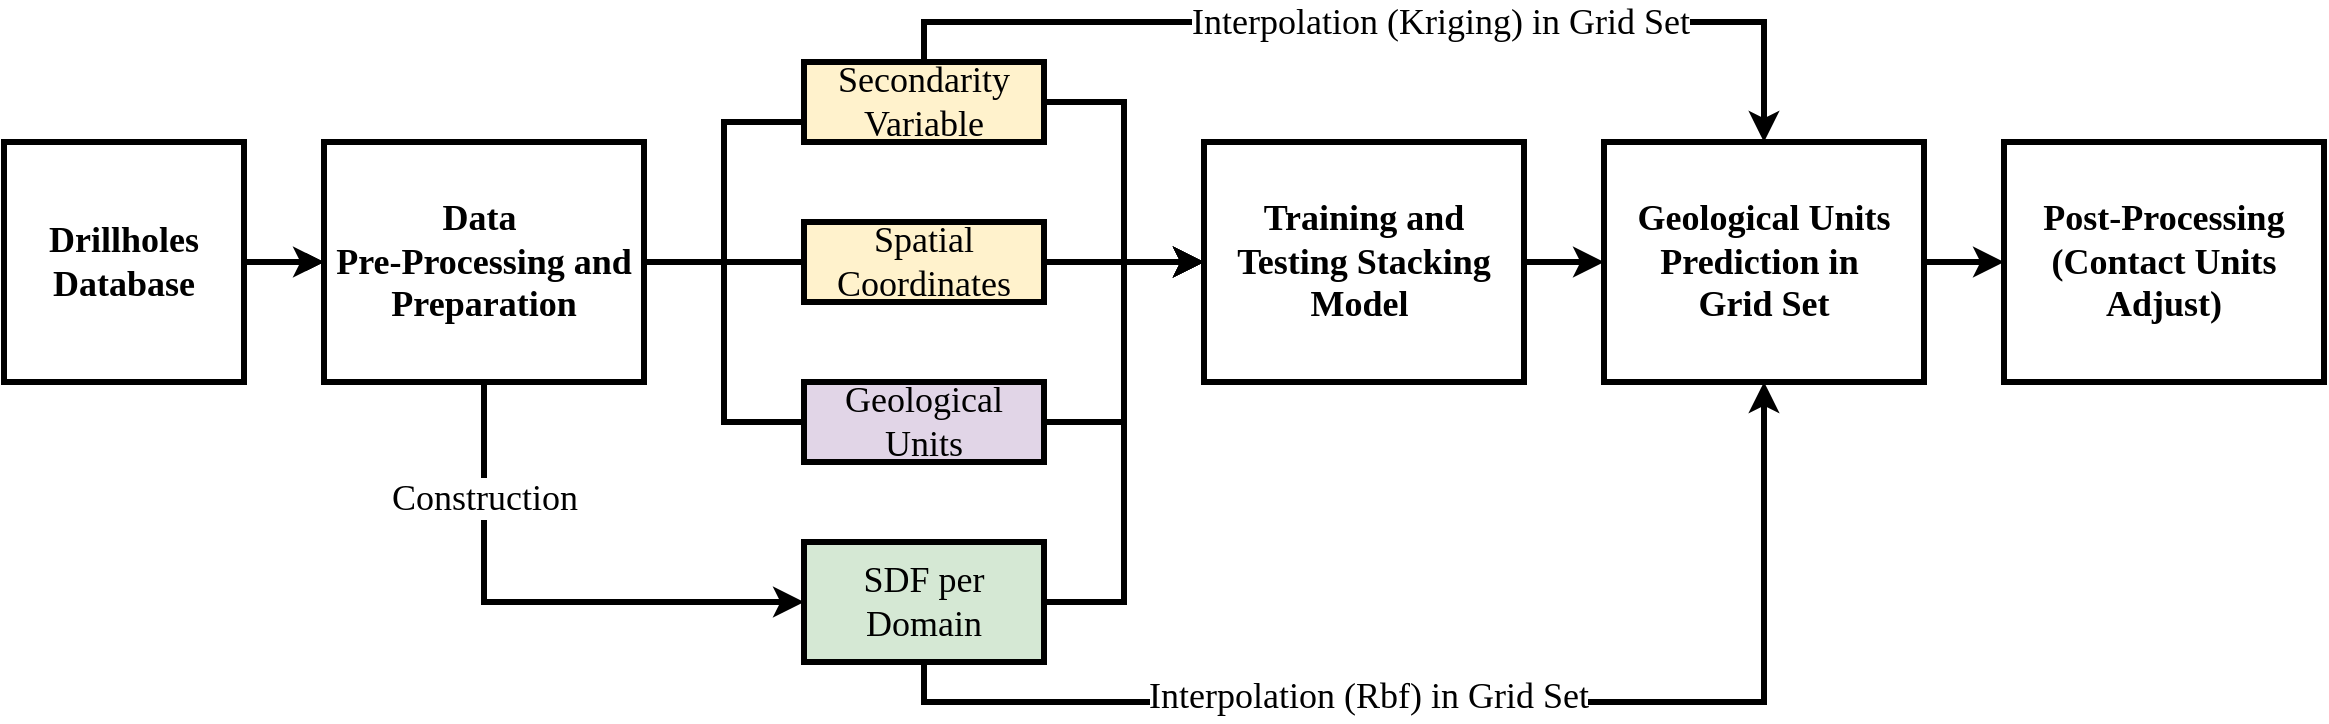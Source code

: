 <mxfile version="26.2.14">
  <diagram name="Página-1" id="S8U-x5zmdfpuhueGBNwN">
    <mxGraphModel dx="2280" dy="657" grid="1" gridSize="10" guides="1" tooltips="1" connect="1" arrows="1" fold="1" page="1" pageScale="1" pageWidth="1169" pageHeight="827" math="0" shadow="0">
      <root>
        <mxCell id="0" />
        <mxCell id="1" parent="0" />
        <mxCell id="-i16baqEdhxGcpIUMj6I-20" style="edgeStyle=orthogonalEdgeStyle;rounded=0;orthogonalLoop=1;jettySize=auto;html=1;exitX=1;exitY=0.5;exitDx=0;exitDy=0;entryX=0;entryY=0.5;entryDx=0;entryDy=0;strokeWidth=3;fontSize=18;fontFamily=Times New Roman;fontStyle=1" parent="1" source="-i16baqEdhxGcpIUMj6I-1" target="-i16baqEdhxGcpIUMj6I-16" edge="1">
          <mxGeometry relative="1" as="geometry" />
        </mxCell>
        <mxCell id="-i16baqEdhxGcpIUMj6I-79" value="" style="edgeStyle=orthogonalEdgeStyle;rounded=0;orthogonalLoop=1;jettySize=auto;html=1;fontFamily=Times New Roman;fontSize=18;fontStyle=1" parent="1" source="-i16baqEdhxGcpIUMj6I-1" target="-i16baqEdhxGcpIUMj6I-16" edge="1">
          <mxGeometry relative="1" as="geometry" />
        </mxCell>
        <mxCell id="-i16baqEdhxGcpIUMj6I-1" value="&lt;font&gt;Drillholes Database&lt;/font&gt;" style="rounded=0;whiteSpace=wrap;html=1;strokeWidth=3;fillStyle=auto;glass=0;shadow=0;fontFamily=Times New Roman;fontSize=18;fontStyle=1" parent="1" vertex="1">
          <mxGeometry y="200" width="120" height="120" as="geometry" />
        </mxCell>
        <mxCell id="-i16baqEdhxGcpIUMj6I-33" style="rounded=0;orthogonalLoop=1;jettySize=auto;html=1;exitX=0.5;exitY=1;exitDx=0;exitDy=0;entryX=0;entryY=0.5;entryDx=0;entryDy=0;endFill=1;edgeStyle=orthogonalEdgeStyle;strokeWidth=3;fontSize=18;fontFamily=Times New Roman;fontStyle=1" parent="1" source="-i16baqEdhxGcpIUMj6I-16" target="-i16baqEdhxGcpIUMj6I-24" edge="1">
          <mxGeometry relative="1" as="geometry">
            <mxPoint x="280" y="240" as="sourcePoint" />
            <Array as="points">
              <mxPoint x="240" y="430" />
            </Array>
          </mxGeometry>
        </mxCell>
        <mxCell id="-i16baqEdhxGcpIUMj6I-59" value="Construction" style="edgeLabel;html=1;align=center;verticalAlign=middle;resizable=0;points=[];rotation=0;textShadow=0;fontSize=18;spacingTop=-4;spacing=2;spacingBottom=0;fontFamily=Times New Roman;fontStyle=0" parent="-i16baqEdhxGcpIUMj6I-33" vertex="1" connectable="0">
          <mxGeometry x="-0.48" y="5" relative="1" as="geometry">
            <mxPoint x="-5" y="-10" as="offset" />
          </mxGeometry>
        </mxCell>
        <mxCell id="-i16baqEdhxGcpIUMj6I-35" style="edgeStyle=orthogonalEdgeStyle;rounded=0;orthogonalLoop=1;jettySize=auto;html=1;exitX=1;exitY=0.5;exitDx=0;exitDy=0;entryX=0;entryY=0.5;entryDx=0;entryDy=0;endArrow=none;startFill=0;strokeWidth=3;fontSize=18;fontFamily=Times New Roman;fontStyle=1" parent="1" source="-i16baqEdhxGcpIUMj6I-16" target="-i16baqEdhxGcpIUMj6I-23" edge="1">
          <mxGeometry relative="1" as="geometry" />
        </mxCell>
        <mxCell id="-i16baqEdhxGcpIUMj6I-100" style="edgeStyle=orthogonalEdgeStyle;rounded=0;orthogonalLoop=1;jettySize=auto;html=1;exitX=1;exitY=0.5;exitDx=0;exitDy=0;entryX=0;entryY=0.75;entryDx=0;entryDy=0;endArrow=none;startFill=0;strokeWidth=3;fontFamily=Times New Roman;fontSize=18;fontStyle=1" parent="1" source="-i16baqEdhxGcpIUMj6I-16" target="-i16baqEdhxGcpIUMj6I-22" edge="1">
          <mxGeometry relative="1" as="geometry" />
        </mxCell>
        <mxCell id="-i16baqEdhxGcpIUMj6I-16" value="&lt;font&gt;Data&amp;nbsp;&lt;/font&gt;&lt;div&gt;&lt;font&gt;Pre-Processing and Preparation&lt;/font&gt;&lt;/div&gt;" style="rounded=0;whiteSpace=wrap;html=1;strokeWidth=3;fillStyle=auto;glass=0;shadow=0;fontFamily=Times New Roman;fontSize=18;fontStyle=1" parent="1" vertex="1">
          <mxGeometry x="160" y="200" width="160" height="120" as="geometry" />
        </mxCell>
        <mxCell id="-i16baqEdhxGcpIUMj6I-112" style="edgeStyle=orthogonalEdgeStyle;rounded=0;orthogonalLoop=1;jettySize=auto;html=1;exitX=1;exitY=0.5;exitDx=0;exitDy=0;entryX=0;entryY=0.5;entryDx=0;entryDy=0;strokeWidth=3;fontFamily=Times New Roman;fontSize=18;fontStyle=1" parent="1" source="-i16baqEdhxGcpIUMj6I-17" target="-i16baqEdhxGcpIUMj6I-71" edge="1">
          <mxGeometry relative="1" as="geometry" />
        </mxCell>
        <mxCell id="-i16baqEdhxGcpIUMj6I-17" value="&lt;font&gt;Training and Testing Stacking Model&amp;nbsp;&lt;/font&gt;" style="rounded=0;whiteSpace=wrap;html=1;strokeWidth=3;fillStyle=auto;glass=0;shadow=0;fontFamily=Times New Roman;fontSize=18;fontStyle=1" parent="1" vertex="1">
          <mxGeometry x="600" y="200" width="160" height="120" as="geometry" />
        </mxCell>
        <mxCell id="-i16baqEdhxGcpIUMj6I-103" style="edgeStyle=orthogonalEdgeStyle;rounded=0;orthogonalLoop=1;jettySize=auto;html=1;exitX=1;exitY=0.5;exitDx=0;exitDy=0;entryX=0;entryY=0.5;entryDx=0;entryDy=0;endArrow=classic;startFill=0;strokeWidth=3;endFill=1;fontFamily=Times New Roman;fontSize=18;fontStyle=1" parent="1" source="-i16baqEdhxGcpIUMj6I-22" target="-i16baqEdhxGcpIUMj6I-17" edge="1">
          <mxGeometry relative="1" as="geometry">
            <Array as="points">
              <mxPoint x="560" y="180" />
              <mxPoint x="560" y="260" />
            </Array>
          </mxGeometry>
        </mxCell>
        <mxCell id="-i16baqEdhxGcpIUMj6I-108" style="edgeStyle=orthogonalEdgeStyle;rounded=0;orthogonalLoop=1;jettySize=auto;html=1;exitX=0.5;exitY=0;exitDx=0;exitDy=0;entryX=0.5;entryY=0;entryDx=0;entryDy=0;fontFamily=Times New Roman;fontSize=18;fontStyle=1;strokeWidth=3;" parent="1" source="-i16baqEdhxGcpIUMj6I-22" target="-i16baqEdhxGcpIUMj6I-71" edge="1">
          <mxGeometry relative="1" as="geometry" />
        </mxCell>
        <mxCell id="-i16baqEdhxGcpIUMj6I-109" value="Interpolation (Kriging) in Grid Set" style="edgeLabel;html=1;align=center;verticalAlign=middle;resizable=0;points=[];fontSize=18;fontFamily=Times New Roman;fontStyle=0" parent="-i16baqEdhxGcpIUMj6I-108" vertex="1" connectable="0">
          <mxGeometry x="-0.261" y="-5" relative="1" as="geometry">
            <mxPoint x="93" y="-5" as="offset" />
          </mxGeometry>
        </mxCell>
        <mxCell id="-i16baqEdhxGcpIUMj6I-22" value="Secondarity Variable" style="rounded=0;whiteSpace=wrap;html=1;strokeWidth=3;fillStyle=auto;glass=0;shadow=0;fontFamily=Times New Roman;fontSize=18;fillColor=#fff2cc;strokeColor=#000000;fontStyle=0" parent="1" vertex="1">
          <mxGeometry x="400" y="160" width="120" height="40" as="geometry" />
        </mxCell>
        <mxCell id="-i16baqEdhxGcpIUMj6I-102" style="edgeStyle=orthogonalEdgeStyle;rounded=0;orthogonalLoop=1;jettySize=auto;html=1;exitX=1;exitY=0.5;exitDx=0;exitDy=0;entryX=0;entryY=0.5;entryDx=0;entryDy=0;endArrow=classic;startFill=0;strokeWidth=3;endFill=1;fontFamily=Times New Roman;fontSize=18;fontStyle=1" parent="1" source="-i16baqEdhxGcpIUMj6I-23" target="-i16baqEdhxGcpIUMj6I-17" edge="1">
          <mxGeometry relative="1" as="geometry" />
        </mxCell>
        <mxCell id="-i16baqEdhxGcpIUMj6I-23" value="Spatial Coordinates" style="rounded=0;whiteSpace=wrap;html=1;strokeWidth=3;fillStyle=auto;glass=0;shadow=0;fontFamily=Times New Roman;fontSize=18;fillColor=#fff2cc;strokeColor=#000000;fontStyle=0" parent="1" vertex="1">
          <mxGeometry x="400" y="240" width="120" height="40" as="geometry" />
        </mxCell>
        <mxCell id="-i16baqEdhxGcpIUMj6I-104" style="edgeStyle=orthogonalEdgeStyle;rounded=0;orthogonalLoop=1;jettySize=auto;html=1;exitX=1;exitY=0.5;exitDx=0;exitDy=0;entryX=0;entryY=0.5;entryDx=0;entryDy=0;endArrow=classic;startFill=0;strokeWidth=3;endFill=1;fontFamily=Times New Roman;fontSize=18;fontStyle=1" parent="1" source="-i16baqEdhxGcpIUMj6I-24" target="-i16baqEdhxGcpIUMj6I-17" edge="1">
          <mxGeometry relative="1" as="geometry">
            <Array as="points">
              <mxPoint x="560" y="260" />
            </Array>
          </mxGeometry>
        </mxCell>
        <mxCell id="-i16baqEdhxGcpIUMj6I-106" style="edgeStyle=orthogonalEdgeStyle;rounded=0;orthogonalLoop=1;jettySize=auto;html=1;exitX=0.5;exitY=1;exitDx=0;exitDy=0;entryX=0.5;entryY=1;entryDx=0;entryDy=0;fontFamily=Times New Roman;fontSize=18;fontStyle=1;strokeWidth=3;" parent="1" source="-i16baqEdhxGcpIUMj6I-24" target="-i16baqEdhxGcpIUMj6I-71" edge="1">
          <mxGeometry relative="1" as="geometry" />
        </mxCell>
        <mxCell id="-i16baqEdhxGcpIUMj6I-107" value="&lt;font&gt;Interpolation (Rbf) in Grid Set&lt;/font&gt;" style="edgeLabel;html=1;align=center;verticalAlign=middle;resizable=0;points=[];fontSize=18;fontFamily=Times New Roman;fontStyle=0" parent="-i16baqEdhxGcpIUMj6I-106" vertex="1" connectable="0">
          <mxGeometry x="0.208" y="3" relative="1" as="geometry">
            <mxPoint x="-121" as="offset" />
          </mxGeometry>
        </mxCell>
        <mxCell id="-i16baqEdhxGcpIUMj6I-24" value="&lt;font&gt;SDF per Domain&lt;/font&gt;" style="rounded=0;whiteSpace=wrap;html=1;strokeWidth=3;fillStyle=auto;glass=0;shadow=0;fontFamily=Times New Roman;fontSize=18;fillColor=#d5e8d4;strokeColor=#000000;fontStyle=0" parent="1" vertex="1">
          <mxGeometry x="400" y="400" width="120" height="60" as="geometry" />
        </mxCell>
        <mxCell id="-i16baqEdhxGcpIUMj6I-101" style="edgeStyle=orthogonalEdgeStyle;rounded=0;orthogonalLoop=1;jettySize=auto;html=1;exitX=1;exitY=0.5;exitDx=0;exitDy=0;entryX=0;entryY=0.5;entryDx=0;entryDy=0;endArrow=classic;startFill=0;strokeWidth=3;endFill=1;fontFamily=Times New Roman;fontSize=18;fontStyle=1" parent="1" source="-i16baqEdhxGcpIUMj6I-26" target="-i16baqEdhxGcpIUMj6I-17" edge="1">
          <mxGeometry relative="1" as="geometry">
            <Array as="points">
              <mxPoint x="560" y="340" />
              <mxPoint x="560" y="260" />
            </Array>
          </mxGeometry>
        </mxCell>
        <mxCell id="-i16baqEdhxGcpIUMj6I-26" value="Geological Units" style="rounded=0;whiteSpace=wrap;html=1;strokeWidth=3;fillStyle=auto;glass=0;shadow=0;fontFamily=Times New Roman;fontSize=18;fillColor=#e1d5e7;strokeColor=#000000;fontStyle=0" parent="1" vertex="1">
          <mxGeometry x="400" y="320" width="120" height="40" as="geometry" />
        </mxCell>
        <mxCell id="-i16baqEdhxGcpIUMj6I-34" style="edgeStyle=orthogonalEdgeStyle;rounded=0;orthogonalLoop=1;jettySize=auto;html=1;exitX=1;exitY=0.5;exitDx=0;exitDy=0;entryX=0;entryY=0.5;entryDx=0;entryDy=0;endArrow=none;startFill=0;strokeWidth=3;fontSize=18;fontFamily=Times New Roman;fontStyle=1" parent="1" source="-i16baqEdhxGcpIUMj6I-16" target="-i16baqEdhxGcpIUMj6I-26" edge="1">
          <mxGeometry relative="1" as="geometry">
            <mxPoint x="410" y="230" as="sourcePoint" />
            <mxPoint x="450" y="150" as="targetPoint" />
          </mxGeometry>
        </mxCell>
        <mxCell id="-i16baqEdhxGcpIUMj6I-114" style="edgeStyle=orthogonalEdgeStyle;rounded=0;orthogonalLoop=1;jettySize=auto;html=1;exitX=1;exitY=0.5;exitDx=0;exitDy=0;entryX=0;entryY=0.5;entryDx=0;entryDy=0;strokeWidth=3;" parent="1" source="-i16baqEdhxGcpIUMj6I-71" target="-i16baqEdhxGcpIUMj6I-113" edge="1">
          <mxGeometry relative="1" as="geometry" />
        </mxCell>
        <mxCell id="-i16baqEdhxGcpIUMj6I-71" value="&lt;font&gt;Geological Units&lt;/font&gt;&lt;div&gt;&lt;font&gt;Prediction in&amp;nbsp;&lt;/font&gt;&lt;/div&gt;&lt;div&gt;&lt;font&gt;Grid Set&lt;/font&gt;&lt;/div&gt;" style="rounded=0;whiteSpace=wrap;html=1;strokeWidth=3;fillStyle=auto;glass=0;shadow=0;fontFamily=Times New Roman;fontSize=18;fontStyle=1" parent="1" vertex="1">
          <mxGeometry x="800" y="200" width="160" height="120" as="geometry" />
        </mxCell>
        <mxCell id="-i16baqEdhxGcpIUMj6I-113" value="Post-Processing (Contact Units Adjust)" style="rounded=0;whiteSpace=wrap;html=1;strokeWidth=3;fillStyle=auto;glass=0;shadow=0;fontFamily=Times New Roman;fontSize=18;fontStyle=1" parent="1" vertex="1">
          <mxGeometry x="1000" y="200" width="160" height="120" as="geometry" />
        </mxCell>
      </root>
    </mxGraphModel>
  </diagram>
</mxfile>
